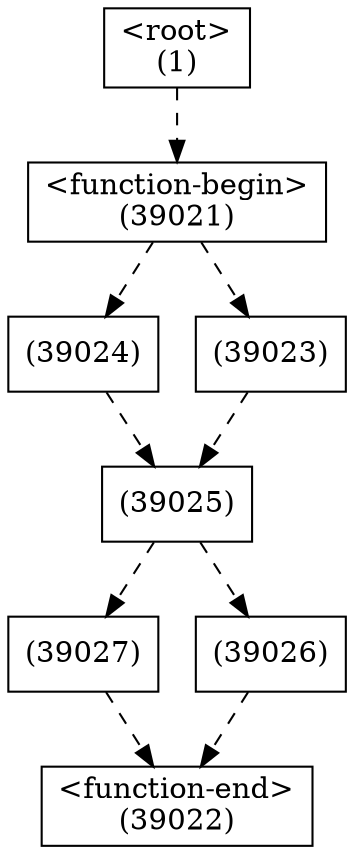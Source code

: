 digraph graphname {
n39027 [shape=box,label="(39027)"];
n39025 -> n39027[style="dashed"];
n39026 [shape=box,label="(39026)"];
n39025 -> n39026[style="dashed"];
n39025 [shape=box,label="(39025)"];
n39024 -> n39025[style="dashed"];
n39023 -> n39025[style="dashed"];
n39024 [shape=box,label="(39024)"];
n39021 -> n39024[style="dashed"];
n39023 [shape=box,label="(39023)"];
n39021 -> n39023[style="dashed"];
n39022 [shape=box,label="<function-end>
(39022)"];
n39027 -> n39022[style="dashed"];
n39026 -> n39022[style="dashed"];
n39021 [shape=box,label="<function-begin>
(39021)"];
n1 -> n39021[style="dashed"];
n1 [shape=box,label="<root>
(1)"];
}
